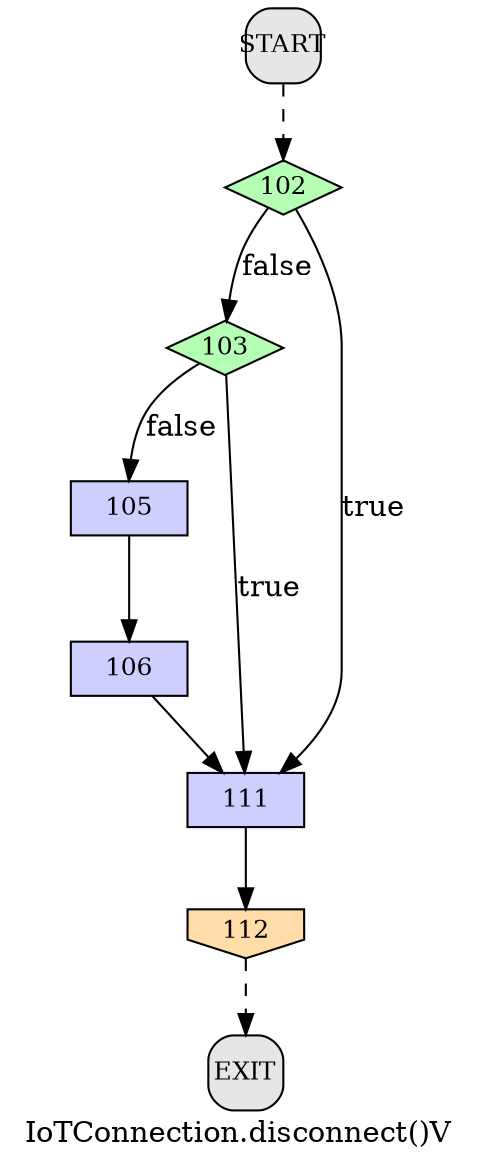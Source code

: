 /* --------------------------------------------------- */
/* Generated by Dr. Garbage Control Flow Graph Factory */
/* http://www.drgarbage.com                            */
/* Version: 4.5.0.201508311741                         */
/* Retrieved on: 2015-12-01 08:09:23.639               */
/* --------------------------------------------------- */
digraph "IoTConnection.disconnect()V" {
 graph [label="IoTConnection.disconnect()V"];
 2 [label="102", shape=diamond, style=filled, fillcolor="#B4FFB4", fixedsize=true, fontsize=12, width=0.78, height=0.36 ]
 3 [label="103", shape=diamond, style=filled, fillcolor="#B4FFB4", fixedsize=true, fontsize=12, width=0.78, height=0.36 ]
 4 [label="105", shape=box, style=filled, fillcolor="#CECEFF", fixedsize=true, fontsize=12, width=0.78, height=0.36 ]
 5 [label="106", shape=box, style=filled, fillcolor="#CECEFF", fixedsize=true, fontsize=12, width=0.78, height=0.36 ]
 6 [label="111", shape=box, style=filled, fillcolor="#CECEFF", fixedsize=true, fontsize=12, width=0.78, height=0.36 ]
 7 [label="112", shape=invhouse, style=filled, fillcolor="#FFDCA8", fixedsize=true, fontsize=12, width=0.78, height=0.36 ]
 8 [label="START", shape=box, style="filled, rounded", fillcolor="#E6E6E6", fixedsize=true, fontsize=12, width=0.5, height=0.5 ]
 9 [label="EXIT", shape=box, style="filled, rounded", fillcolor="#E6E6E6", fixedsize=true, fontsize=12, width=0.5, height=0.5 ]
 8 -> 2 [label="", style=dashed ]
 2 -> 3 [label="false", style=solid ]
 3 -> 4 [label="false", style=solid ]
 4 -> 5 [label="", style=solid ]
 2 -> 6 [label="true", style=solid ]
 3 -> 6 [label="true", style=solid ]
 5 -> 6 [label="", style=solid ]
 6 -> 7 [label="", style=solid ]
 7 -> 9 [label="", style=dashed ]
}
